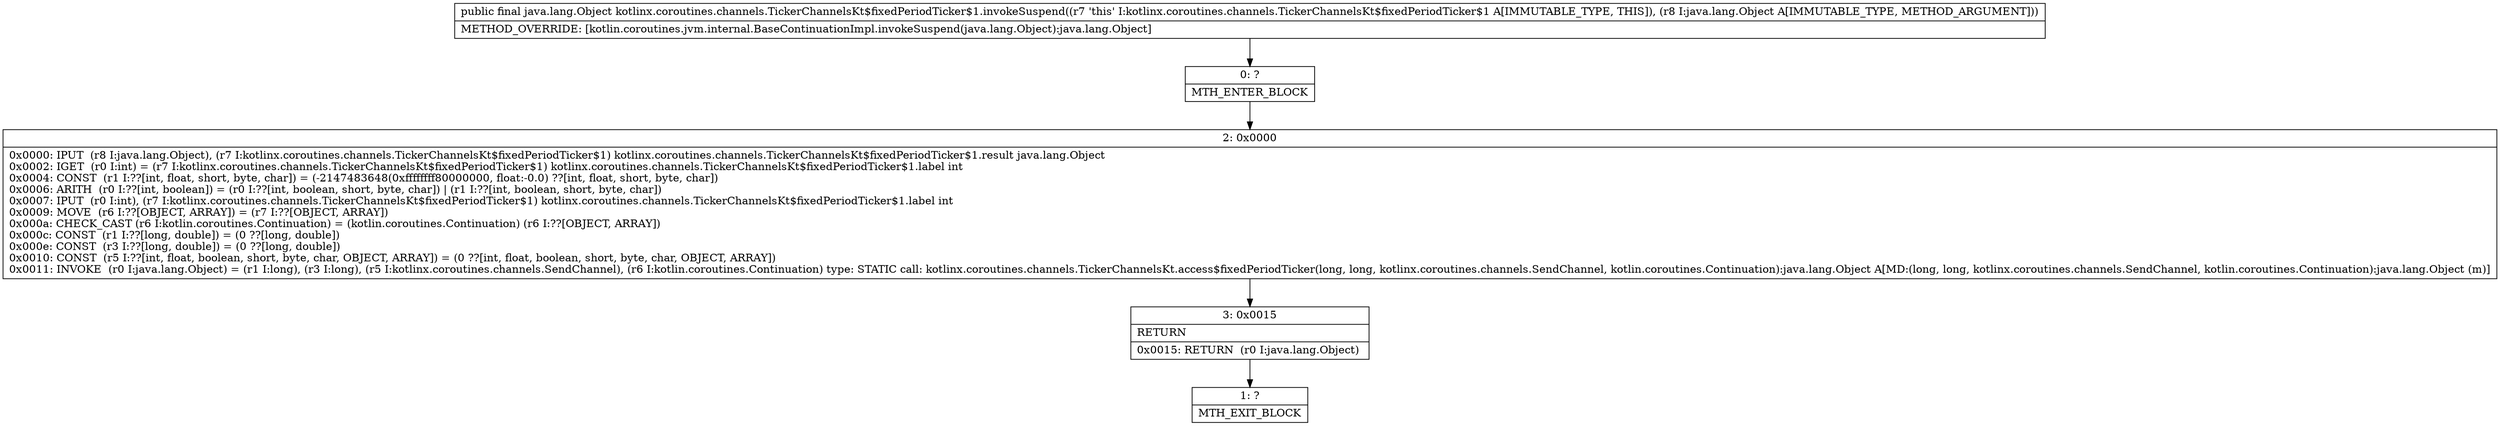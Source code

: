 digraph "CFG forkotlinx.coroutines.channels.TickerChannelsKt$fixedPeriodTicker$1.invokeSuspend(Ljava\/lang\/Object;)Ljava\/lang\/Object;" {
Node_0 [shape=record,label="{0\:\ ?|MTH_ENTER_BLOCK\l}"];
Node_2 [shape=record,label="{2\:\ 0x0000|0x0000: IPUT  (r8 I:java.lang.Object), (r7 I:kotlinx.coroutines.channels.TickerChannelsKt$fixedPeriodTicker$1) kotlinx.coroutines.channels.TickerChannelsKt$fixedPeriodTicker$1.result java.lang.Object \l0x0002: IGET  (r0 I:int) = (r7 I:kotlinx.coroutines.channels.TickerChannelsKt$fixedPeriodTicker$1) kotlinx.coroutines.channels.TickerChannelsKt$fixedPeriodTicker$1.label int \l0x0004: CONST  (r1 I:??[int, float, short, byte, char]) = (\-2147483648(0xffffffff80000000, float:\-0.0) ??[int, float, short, byte, char]) \l0x0006: ARITH  (r0 I:??[int, boolean]) = (r0 I:??[int, boolean, short, byte, char]) \| (r1 I:??[int, boolean, short, byte, char]) \l0x0007: IPUT  (r0 I:int), (r7 I:kotlinx.coroutines.channels.TickerChannelsKt$fixedPeriodTicker$1) kotlinx.coroutines.channels.TickerChannelsKt$fixedPeriodTicker$1.label int \l0x0009: MOVE  (r6 I:??[OBJECT, ARRAY]) = (r7 I:??[OBJECT, ARRAY]) \l0x000a: CHECK_CAST (r6 I:kotlin.coroutines.Continuation) = (kotlin.coroutines.Continuation) (r6 I:??[OBJECT, ARRAY]) \l0x000c: CONST  (r1 I:??[long, double]) = (0 ??[long, double]) \l0x000e: CONST  (r3 I:??[long, double]) = (0 ??[long, double]) \l0x0010: CONST  (r5 I:??[int, float, boolean, short, byte, char, OBJECT, ARRAY]) = (0 ??[int, float, boolean, short, byte, char, OBJECT, ARRAY]) \l0x0011: INVOKE  (r0 I:java.lang.Object) = (r1 I:long), (r3 I:long), (r5 I:kotlinx.coroutines.channels.SendChannel), (r6 I:kotlin.coroutines.Continuation) type: STATIC call: kotlinx.coroutines.channels.TickerChannelsKt.access$fixedPeriodTicker(long, long, kotlinx.coroutines.channels.SendChannel, kotlin.coroutines.Continuation):java.lang.Object A[MD:(long, long, kotlinx.coroutines.channels.SendChannel, kotlin.coroutines.Continuation):java.lang.Object (m)]\l}"];
Node_3 [shape=record,label="{3\:\ 0x0015|RETURN\l|0x0015: RETURN  (r0 I:java.lang.Object) \l}"];
Node_1 [shape=record,label="{1\:\ ?|MTH_EXIT_BLOCK\l}"];
MethodNode[shape=record,label="{public final java.lang.Object kotlinx.coroutines.channels.TickerChannelsKt$fixedPeriodTicker$1.invokeSuspend((r7 'this' I:kotlinx.coroutines.channels.TickerChannelsKt$fixedPeriodTicker$1 A[IMMUTABLE_TYPE, THIS]), (r8 I:java.lang.Object A[IMMUTABLE_TYPE, METHOD_ARGUMENT]))  | METHOD_OVERRIDE: [kotlin.coroutines.jvm.internal.BaseContinuationImpl.invokeSuspend(java.lang.Object):java.lang.Object]\l}"];
MethodNode -> Node_0;Node_0 -> Node_2;
Node_2 -> Node_3;
Node_3 -> Node_1;
}


